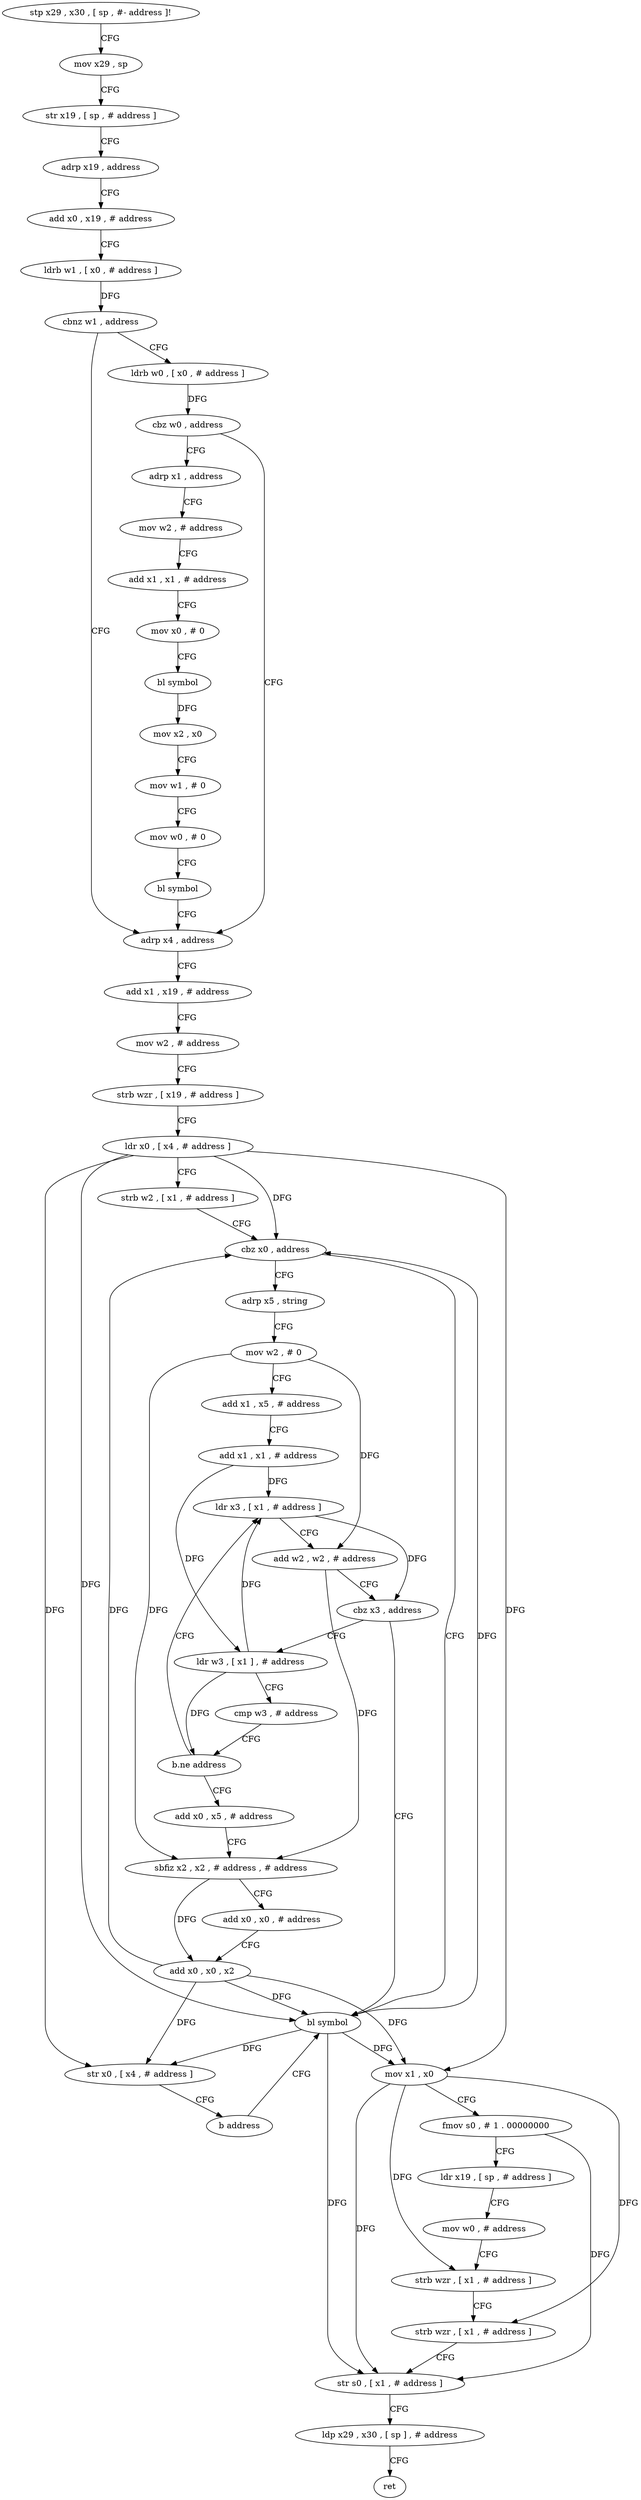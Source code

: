 digraph "func" {
"4272104" [label = "stp x29 , x30 , [ sp , #- address ]!" ]
"4272108" [label = "mov x29 , sp" ]
"4272112" [label = "str x19 , [ sp , # address ]" ]
"4272116" [label = "adrp x19 , address" ]
"4272120" [label = "add x0 , x19 , # address" ]
"4272124" [label = "ldrb w1 , [ x0 , # address ]" ]
"4272128" [label = "cbnz w1 , address" ]
"4272176" [label = "adrp x4 , address" ]
"4272132" [label = "ldrb w0 , [ x0 , # address ]" ]
"4272180" [label = "add x1 , x19 , # address" ]
"4272184" [label = "mov w2 , # address" ]
"4272188" [label = "strb wzr , [ x19 , # address ]" ]
"4272192" [label = "ldr x0 , [ x4 , # address ]" ]
"4272196" [label = "strb w2 , [ x1 , # address ]" ]
"4272200" [label = "cbz x0 , address" ]
"4272248" [label = "adrp x5 , string" ]
"4272204" [label = "bl symbol" ]
"4272136" [label = "cbz w0 , address" ]
"4272140" [label = "adrp x1 , address" ]
"4272252" [label = "mov w2 , # 0" ]
"4272256" [label = "add x1 , x5 , # address" ]
"4272260" [label = "add x1 , x1 , # address" ]
"4272264" [label = "ldr x3 , [ x1 , # address ]" ]
"4272208" [label = "mov x1 , x0" ]
"4272212" [label = "fmov s0 , # 1 . 00000000" ]
"4272216" [label = "ldr x19 , [ sp , # address ]" ]
"4272220" [label = "mov w0 , # address" ]
"4272224" [label = "strb wzr , [ x1 , # address ]" ]
"4272228" [label = "strb wzr , [ x1 , # address ]" ]
"4272232" [label = "str s0 , [ x1 , # address ]" ]
"4272236" [label = "ldp x29 , x30 , [ sp ] , # address" ]
"4272240" [label = "ret" ]
"4272144" [label = "mov w2 , # address" ]
"4272148" [label = "add x1 , x1 , # address" ]
"4272152" [label = "mov x0 , # 0" ]
"4272156" [label = "bl symbol" ]
"4272160" [label = "mov x2 , x0" ]
"4272164" [label = "mov w1 , # 0" ]
"4272168" [label = "mov w0 , # 0" ]
"4272172" [label = "bl symbol" ]
"4272276" [label = "ldr w3 , [ x1 ] , # address" ]
"4272280" [label = "cmp w3 , # address" ]
"4272284" [label = "b.ne address" ]
"4272288" [label = "add x0 , x5 , # address" ]
"4272268" [label = "add w2 , w2 , # address" ]
"4272272" [label = "cbz x3 , address" ]
"4272292" [label = "sbfiz x2 , x2 , # address , # address" ]
"4272296" [label = "add x0 , x0 , # address" ]
"4272300" [label = "add x0 , x0 , x2" ]
"4272304" [label = "str x0 , [ x4 , # address ]" ]
"4272308" [label = "b address" ]
"4272104" -> "4272108" [ label = "CFG" ]
"4272108" -> "4272112" [ label = "CFG" ]
"4272112" -> "4272116" [ label = "CFG" ]
"4272116" -> "4272120" [ label = "CFG" ]
"4272120" -> "4272124" [ label = "CFG" ]
"4272124" -> "4272128" [ label = "DFG" ]
"4272128" -> "4272176" [ label = "CFG" ]
"4272128" -> "4272132" [ label = "CFG" ]
"4272176" -> "4272180" [ label = "CFG" ]
"4272132" -> "4272136" [ label = "DFG" ]
"4272180" -> "4272184" [ label = "CFG" ]
"4272184" -> "4272188" [ label = "CFG" ]
"4272188" -> "4272192" [ label = "CFG" ]
"4272192" -> "4272196" [ label = "CFG" ]
"4272192" -> "4272200" [ label = "DFG" ]
"4272192" -> "4272204" [ label = "DFG" ]
"4272192" -> "4272208" [ label = "DFG" ]
"4272192" -> "4272304" [ label = "DFG" ]
"4272196" -> "4272200" [ label = "CFG" ]
"4272200" -> "4272248" [ label = "CFG" ]
"4272200" -> "4272204" [ label = "CFG" ]
"4272248" -> "4272252" [ label = "CFG" ]
"4272204" -> "4272208" [ label = "DFG" ]
"4272204" -> "4272200" [ label = "DFG" ]
"4272204" -> "4272304" [ label = "DFG" ]
"4272204" -> "4272232" [ label = "DFG" ]
"4272136" -> "4272176" [ label = "CFG" ]
"4272136" -> "4272140" [ label = "CFG" ]
"4272140" -> "4272144" [ label = "CFG" ]
"4272252" -> "4272256" [ label = "CFG" ]
"4272252" -> "4272268" [ label = "DFG" ]
"4272252" -> "4272292" [ label = "DFG" ]
"4272256" -> "4272260" [ label = "CFG" ]
"4272260" -> "4272264" [ label = "DFG" ]
"4272260" -> "4272276" [ label = "DFG" ]
"4272264" -> "4272268" [ label = "CFG" ]
"4272264" -> "4272272" [ label = "DFG" ]
"4272208" -> "4272212" [ label = "CFG" ]
"4272208" -> "4272224" [ label = "DFG" ]
"4272208" -> "4272228" [ label = "DFG" ]
"4272208" -> "4272232" [ label = "DFG" ]
"4272212" -> "4272216" [ label = "CFG" ]
"4272212" -> "4272232" [ label = "DFG" ]
"4272216" -> "4272220" [ label = "CFG" ]
"4272220" -> "4272224" [ label = "CFG" ]
"4272224" -> "4272228" [ label = "CFG" ]
"4272228" -> "4272232" [ label = "CFG" ]
"4272232" -> "4272236" [ label = "CFG" ]
"4272236" -> "4272240" [ label = "CFG" ]
"4272144" -> "4272148" [ label = "CFG" ]
"4272148" -> "4272152" [ label = "CFG" ]
"4272152" -> "4272156" [ label = "CFG" ]
"4272156" -> "4272160" [ label = "DFG" ]
"4272160" -> "4272164" [ label = "CFG" ]
"4272164" -> "4272168" [ label = "CFG" ]
"4272168" -> "4272172" [ label = "CFG" ]
"4272172" -> "4272176" [ label = "CFG" ]
"4272276" -> "4272280" [ label = "CFG" ]
"4272276" -> "4272264" [ label = "DFG" ]
"4272276" -> "4272284" [ label = "DFG" ]
"4272280" -> "4272284" [ label = "CFG" ]
"4272284" -> "4272264" [ label = "CFG" ]
"4272284" -> "4272288" [ label = "CFG" ]
"4272288" -> "4272292" [ label = "CFG" ]
"4272268" -> "4272272" [ label = "CFG" ]
"4272268" -> "4272292" [ label = "DFG" ]
"4272272" -> "4272204" [ label = "CFG" ]
"4272272" -> "4272276" [ label = "CFG" ]
"4272292" -> "4272296" [ label = "CFG" ]
"4272292" -> "4272300" [ label = "DFG" ]
"4272296" -> "4272300" [ label = "CFG" ]
"4272300" -> "4272304" [ label = "DFG" ]
"4272300" -> "4272200" [ label = "DFG" ]
"4272300" -> "4272204" [ label = "DFG" ]
"4272300" -> "4272208" [ label = "DFG" ]
"4272304" -> "4272308" [ label = "CFG" ]
"4272308" -> "4272204" [ label = "CFG" ]
}
